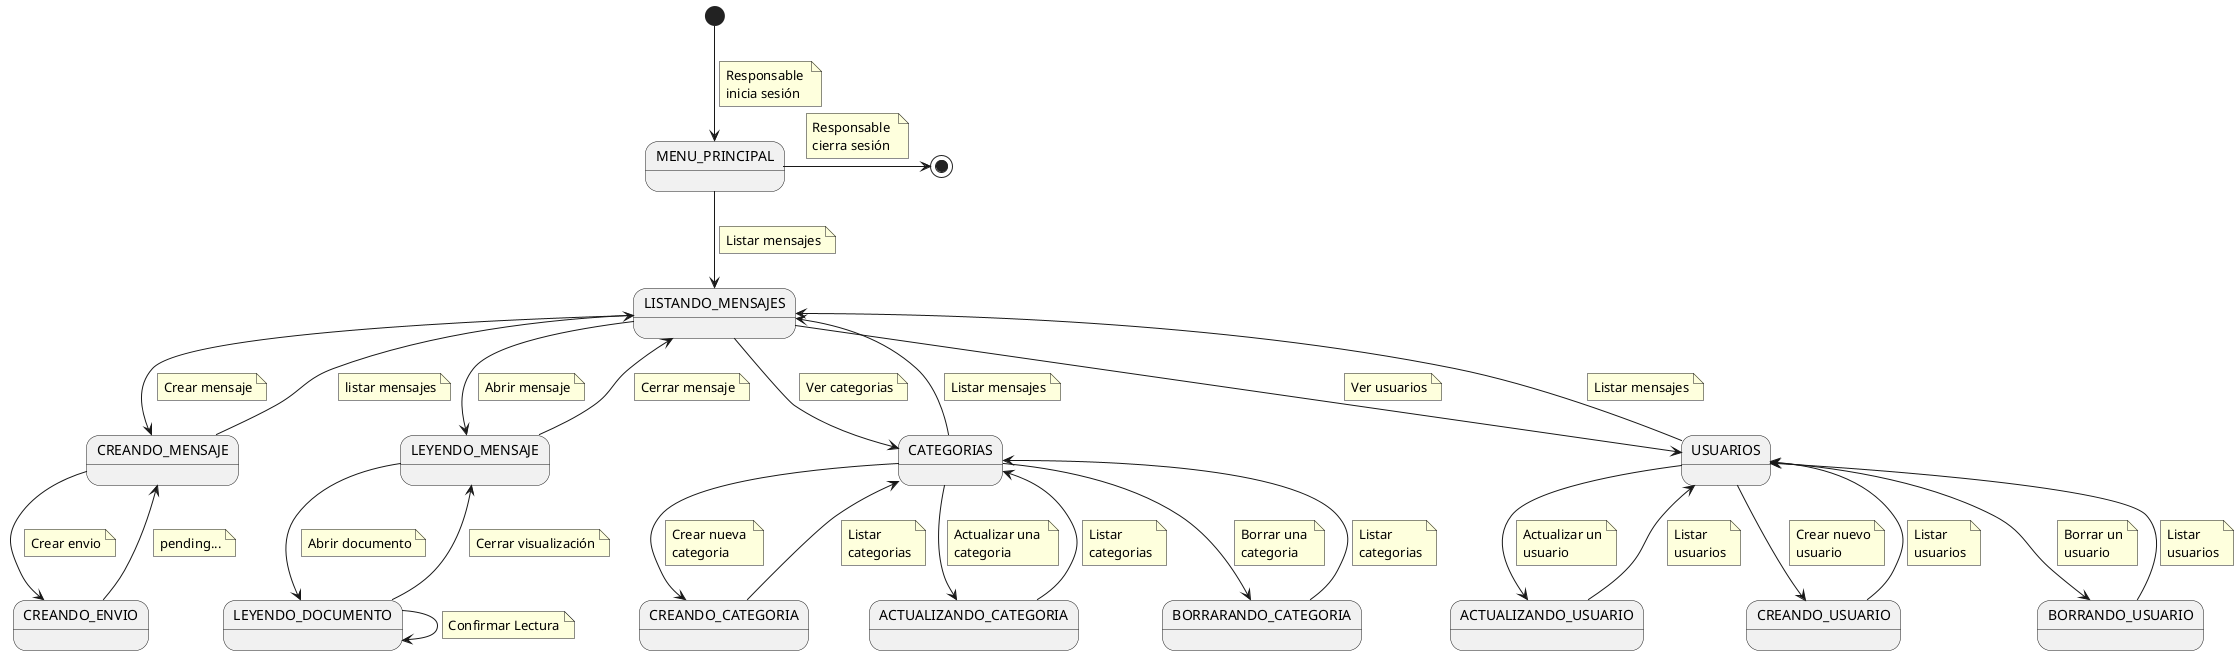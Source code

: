 @startuml

state "MENU_PRINCIPAL" as Menu
state "LISTANDO_MENSAJES" as ListandoMensajes
state "CREANDO_MENSAJE" as CreandoMensaje
state "LEYENDO_MENSAJE" as LeyendoMensaje
state "LEYENDO_DOCUMENTO" as LeyendoDocumento
state "CREANDO_ENVIO" as CreandoEnvio
state "CATEGORIAS" as Categorias
state "CREANDO_CATEGORIA" as CreandoCategoria
state "ACTUALIZANDO_CATEGORIA" as ActualizandoCategoria
state "BORRARANDO_CATEGORIA" as BorrandoCategoria
state "USUARIOS" as Usuarios
state "ACTUALIZANDO_USUARIO" as ActualizandoUsuario
state "CREANDO_USUARIO" as CreandoUsuario
state "BORRANDO_USUARIO" as BorrandoUsuario

[*] --> Menu
    note on link
        Responsable 
        inicia sesión
    end note

Menu -> [*]
    note on link
        Responsable 
        cierra sesión
    end note

Menu --> ListandoMensajes
    note on link
        Listar mensajes
    end note

ListandoMensajes --> LeyendoMensaje
    note on link
        Abrir mensaje
    end note

LeyendoMensaje --> LeyendoDocumento
    note on link
        Abrir documento
    end note

LeyendoDocumento --> LeyendoDocumento
    note on link
        Confirmar Lectura
    end note

LeyendoDocumento --> LeyendoMensaje
    note on link
        Cerrar visualización
    end note

LeyendoMensaje --> ListandoMensajes
    note on link
        Cerrar mensaje
    end note

ListandoMensajes --> CreandoMensaje
    note on link
        Crear mensaje
    end note

CreandoMensaje --> CreandoEnvio
    note on link
        Crear envio
    end note

CreandoEnvio --> CreandoMensaje
    note on link
        pending...
    end note

CreandoMensaje --> ListandoMensajes
    note on link
        listar mensajes
    end note

ListandoMensajes --> Categorias
    note on link
        Ver categorias
    end note

Categorias --> CreandoCategoria
    note on link
        Crear nueva 
        categoria
    end note

CreandoCategoria --> Categorias
    note on link
        Listar 
        categorias
    end note

Categorias --> ActualizandoCategoria
    note on link
        Actualizar una 
        categoria
    end note

ActualizandoCategoria --> Categorias
    note on link
        Listar 
        categorias
    end note

Categorias --> BorrandoCategoria
    note on link
        Borrar una 
        categoria
    end note

BorrandoCategoria --> Categorias
    note on link
        Listar 
        categorias
    end note

Categorias --> ListandoMensajes
    note on link
        Listar mensajes
    end note

ListandoMensajes --> Usuarios
    note on link
        Ver usuarios
    end note

Usuarios --> CreandoUsuario
    note on link
        Crear nuevo
        usuario
    end note

CreandoUsuario --> Usuarios
    note on link
        Listar
        usuarios
    end note

Usuarios --> ActualizandoUsuario
    note on link
        Actualizar un
        usuario
    end note

ActualizandoUsuario --> Usuarios
    note on link
        Listar
        usuarios
    end note

Usuarios --> BorrandoUsuario
    note on link
        Borrar un
        usuario
    end note

BorrandoUsuario --> Usuarios
    note on link
        Listar
        usuarios
    end note

Usuarios --> ListandoMensajes
    note on link
        Listar mensajes
    end note

@enduml
